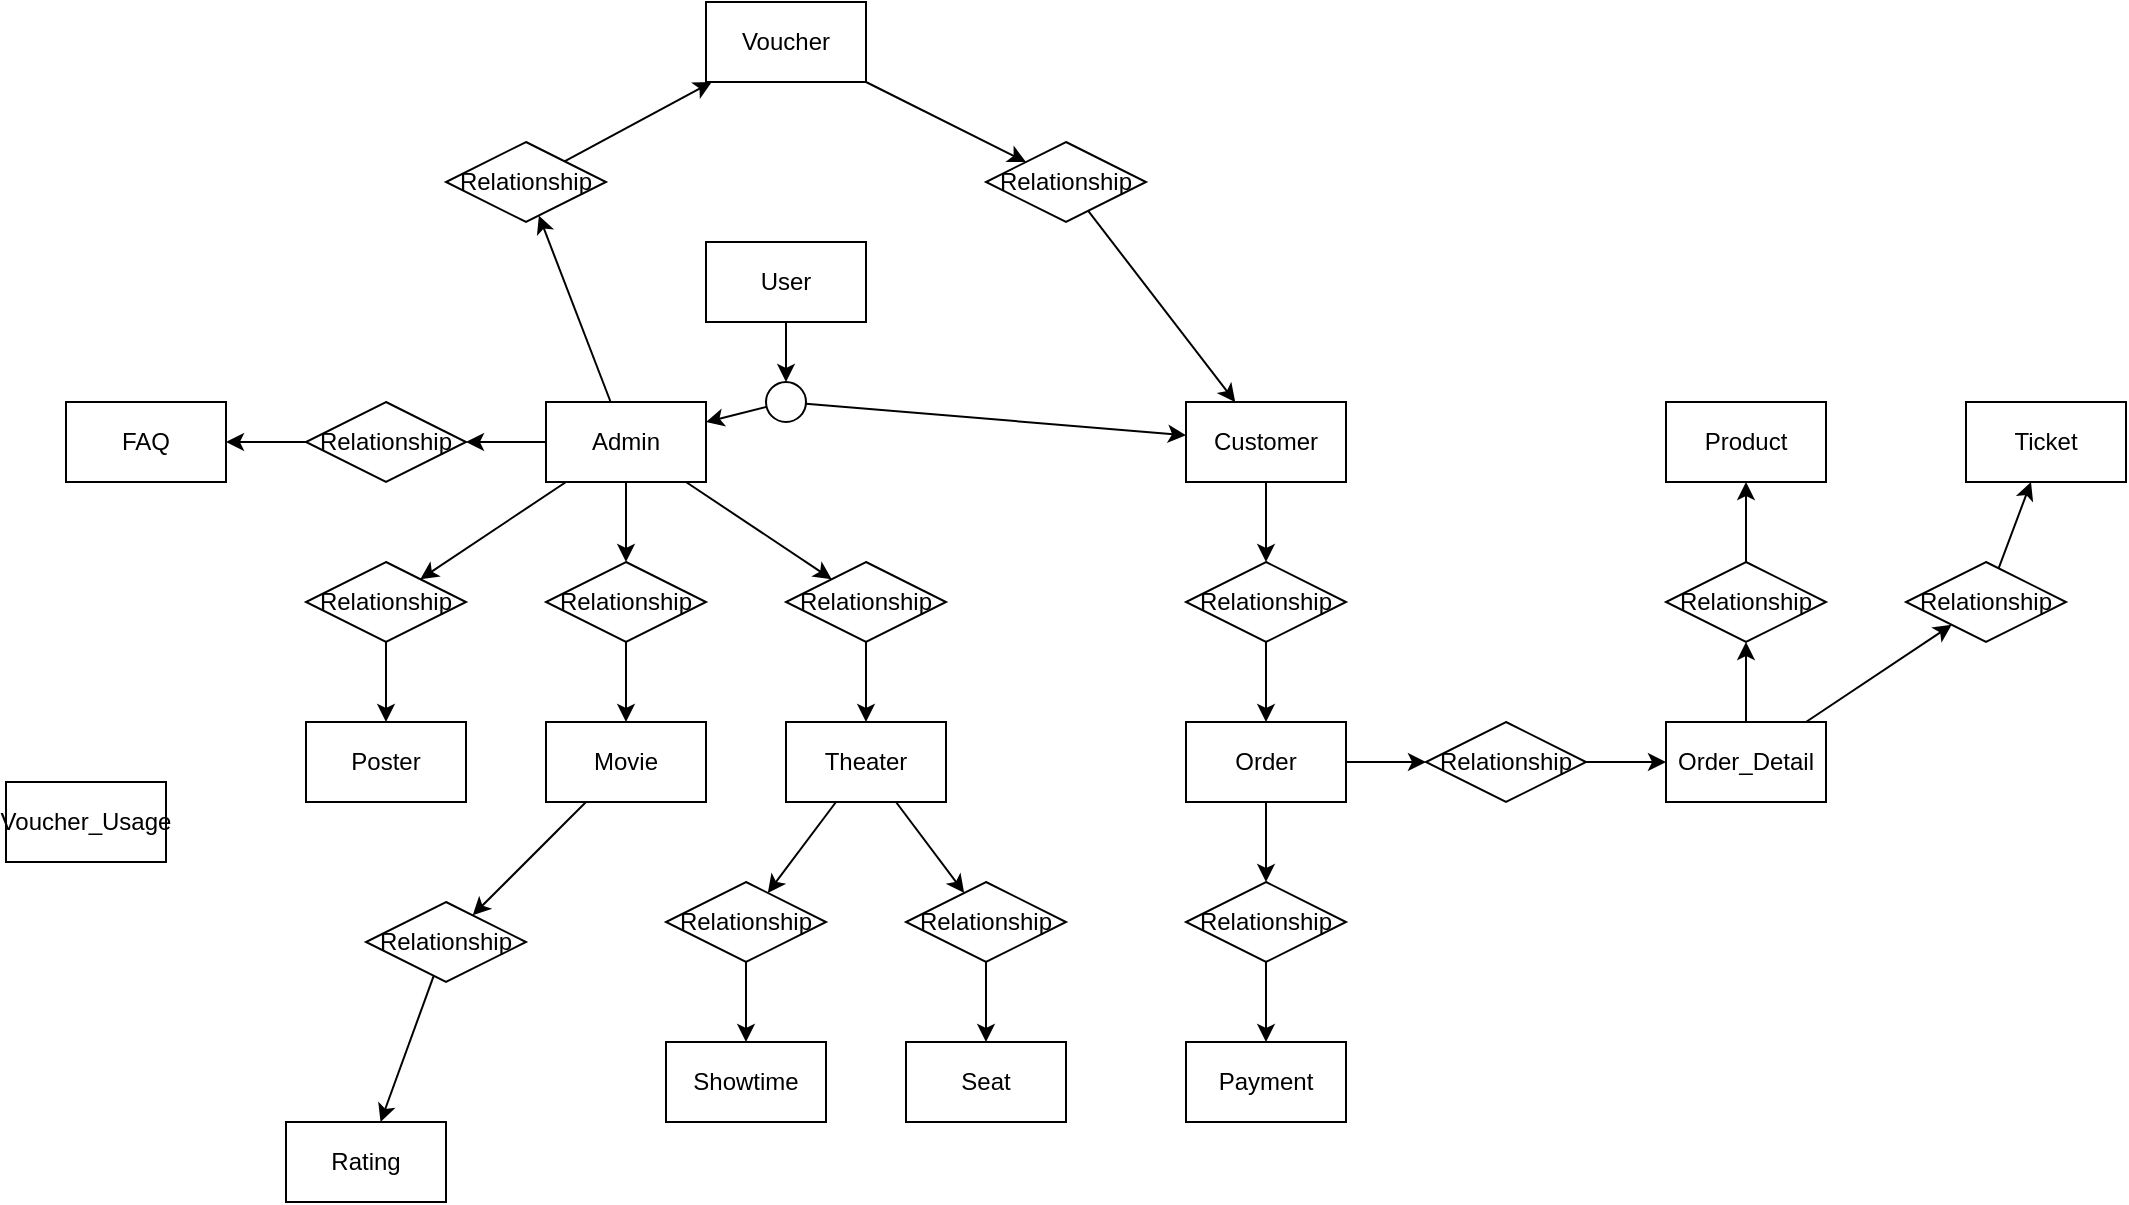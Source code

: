 <mxfile>
    <diagram id="02SapOzhCbqgvy_b65oz" name="Page-1">
        <mxGraphModel dx="1630" dy="1781" grid="1" gridSize="10" guides="1" tooltips="1" connect="1" arrows="1" fold="1" page="1" pageScale="1" pageWidth="850" pageHeight="1100" math="0" shadow="0">
            <root>
                <mxCell id="0"/>
                <mxCell id="1" parent="0"/>
                <mxCell id="94" style="edgeStyle=none;html=1;" edge="1" parent="1" source="2" target="93">
                    <mxGeometry relative="1" as="geometry"/>
                </mxCell>
                <mxCell id="2" value="Movie" style="whiteSpace=wrap;html=1;align=center;" vertex="1" parent="1">
                    <mxGeometry x="80" y="320" width="80" height="40" as="geometry"/>
                </mxCell>
                <mxCell id="4" value="Showtime" style="whiteSpace=wrap;html=1;align=center;" vertex="1" parent="1">
                    <mxGeometry x="140" y="480" width="80" height="40" as="geometry"/>
                </mxCell>
                <mxCell id="58" style="edgeStyle=none;html=1;" edge="1" parent="1" source="6" target="56">
                    <mxGeometry relative="1" as="geometry"/>
                </mxCell>
                <mxCell id="59" style="edgeStyle=none;html=1;" edge="1" parent="1" source="6" target="57">
                    <mxGeometry relative="1" as="geometry"/>
                </mxCell>
                <mxCell id="6" value="Theater" style="whiteSpace=wrap;html=1;align=center;" vertex="1" parent="1">
                    <mxGeometry x="200" y="320" width="80" height="40" as="geometry"/>
                </mxCell>
                <mxCell id="7" value="Seat" style="whiteSpace=wrap;html=1;align=center;" vertex="1" parent="1">
                    <mxGeometry x="260" y="480" width="80" height="40" as="geometry"/>
                </mxCell>
                <mxCell id="16" value="" style="edgeStyle=none;html=1;" edge="1" parent="1" source="8" target="13">
                    <mxGeometry relative="1" as="geometry"/>
                </mxCell>
                <mxCell id="8" value="User" style="whiteSpace=wrap;html=1;align=center;" vertex="1" parent="1">
                    <mxGeometry x="160" y="80" width="80" height="40" as="geometry"/>
                </mxCell>
                <mxCell id="68" style="edgeStyle=none;html=1;" edge="1" parent="1" source="9" target="67">
                    <mxGeometry relative="1" as="geometry"/>
                </mxCell>
                <mxCell id="73" style="edgeStyle=none;html=1;" edge="1" parent="1" source="9" target="64">
                    <mxGeometry relative="1" as="geometry"/>
                </mxCell>
                <mxCell id="9" value="Order" style="whiteSpace=wrap;html=1;align=center;" vertex="1" parent="1">
                    <mxGeometry x="400" y="320" width="80" height="40" as="geometry"/>
                </mxCell>
                <mxCell id="44" style="edgeStyle=none;html=1;" edge="1" parent="1" source="11" target="43">
                    <mxGeometry relative="1" as="geometry"/>
                </mxCell>
                <mxCell id="50" style="edgeStyle=none;html=1;" edge="1" parent="1" source="11" target="49">
                    <mxGeometry relative="1" as="geometry"/>
                </mxCell>
                <mxCell id="53" style="edgeStyle=none;html=1;" edge="1" parent="1" source="11" target="52">
                    <mxGeometry relative="1" as="geometry"/>
                </mxCell>
                <mxCell id="86" style="edgeStyle=none;html=1;" edge="1" parent="1" source="11" target="83">
                    <mxGeometry relative="1" as="geometry"/>
                </mxCell>
                <mxCell id="99" style="edgeStyle=none;html=1;" edge="1" parent="1" source="11" target="97">
                    <mxGeometry relative="1" as="geometry"/>
                </mxCell>
                <mxCell id="11" value="Admin" style="whiteSpace=wrap;html=1;align=center;" vertex="1" parent="1">
                    <mxGeometry x="80" y="160" width="80" height="40" as="geometry"/>
                </mxCell>
                <mxCell id="65" style="edgeStyle=none;html=1;" edge="1" parent="1" source="12" target="63">
                    <mxGeometry relative="1" as="geometry"/>
                </mxCell>
                <mxCell id="12" value="Customer" style="whiteSpace=wrap;html=1;align=center;" vertex="1" parent="1">
                    <mxGeometry x="400" y="160" width="80" height="40" as="geometry"/>
                </mxCell>
                <mxCell id="17" style="edgeStyle=none;html=1;" edge="1" parent="1" source="13" target="11">
                    <mxGeometry relative="1" as="geometry"/>
                </mxCell>
                <mxCell id="18" style="edgeStyle=none;html=1;" edge="1" parent="1" source="13" target="12">
                    <mxGeometry relative="1" as="geometry"/>
                </mxCell>
                <mxCell id="13" value="" style="ellipse;whiteSpace=wrap;html=1;align=center;" vertex="1" parent="1">
                    <mxGeometry x="190" y="150" width="20" height="20" as="geometry"/>
                </mxCell>
                <mxCell id="19" value="Poster" style="whiteSpace=wrap;html=1;align=center;" vertex="1" parent="1">
                    <mxGeometry x="-40" y="320" width="80" height="40" as="geometry"/>
                </mxCell>
                <mxCell id="30" value="&lt;span style=&quot;color: rgb(0, 0, 0);&quot;&gt;Product&lt;/span&gt;" style="whiteSpace=wrap;html=1;align=center;" vertex="1" parent="1">
                    <mxGeometry x="640" y="160" width="80" height="40" as="geometry"/>
                </mxCell>
                <mxCell id="37" value="Payment" style="whiteSpace=wrap;html=1;align=center;" vertex="1" parent="1">
                    <mxGeometry x="400" y="480" width="80" height="40" as="geometry"/>
                </mxCell>
                <mxCell id="77" style="edgeStyle=none;html=1;" edge="1" parent="1" source="39" target="75">
                    <mxGeometry relative="1" as="geometry"/>
                </mxCell>
                <mxCell id="79" style="edgeStyle=none;html=1;" edge="1" parent="1" source="39" target="76">
                    <mxGeometry relative="1" as="geometry"/>
                </mxCell>
                <mxCell id="39" value="Order_Detail&lt;span style=&quot;font-family: monospace; font-size: 0px; text-align: start; text-wrap-mode: nowrap;&quot;&gt;3CmxGraphModel%3E%3Croot%3E%3CmxCell%20id%3D%220%22%2F%3E%3CmxCell%20id%3D%221%22%20parent%3D%220%22%2F%3E%3CmxCell%20id%3D%222%22%20value%3D%22Order%22%20style%3D%22whiteSpace%3Dwrap%3Bhtml%3D1%3Balign%3Dcenter%3B%22%20vertex%3D%221%22%20parent%3D%221%22%3E%3CmxGeometry%20x%3D%22560%22%20y%3D%22440%22%20width%3D%2280%22%20height%3D%2240%22%20as%3D%22geometry%22%2F%3E%3C%2FmxCell%3E%3C%2Froot%3E%3C%2FmxGraphModel%3E&lt;/span&gt;" style="whiteSpace=wrap;html=1;align=center;" vertex="1" parent="1">
                    <mxGeometry x="640" y="320" width="80" height="40" as="geometry"/>
                </mxCell>
                <mxCell id="45" style="edgeStyle=none;html=1;" edge="1" parent="1" source="43" target="19">
                    <mxGeometry relative="1" as="geometry"/>
                </mxCell>
                <mxCell id="43" value="Relationship" style="shape=rhombus;perimeter=rhombusPerimeter;whiteSpace=wrap;html=1;align=center;" vertex="1" parent="1">
                    <mxGeometry x="-40" y="240" width="80" height="40" as="geometry"/>
                </mxCell>
                <mxCell id="51" style="edgeStyle=none;html=1;" edge="1" parent="1" source="49" target="2">
                    <mxGeometry relative="1" as="geometry"/>
                </mxCell>
                <mxCell id="49" value="Relationship" style="shape=rhombus;perimeter=rhombusPerimeter;whiteSpace=wrap;html=1;align=center;" vertex="1" parent="1">
                    <mxGeometry x="80" y="240" width="80" height="40" as="geometry"/>
                </mxCell>
                <mxCell id="54" style="edgeStyle=none;html=1;" edge="1" parent="1" source="52" target="6">
                    <mxGeometry relative="1" as="geometry"/>
                </mxCell>
                <mxCell id="52" value="Relationship" style="shape=rhombus;perimeter=rhombusPerimeter;whiteSpace=wrap;html=1;align=center;" vertex="1" parent="1">
                    <mxGeometry x="200" y="240" width="80" height="40" as="geometry"/>
                </mxCell>
                <mxCell id="60" style="edgeStyle=none;html=1;" edge="1" parent="1" source="56" target="4">
                    <mxGeometry relative="1" as="geometry"/>
                </mxCell>
                <mxCell id="56" value="Relationship" style="shape=rhombus;perimeter=rhombusPerimeter;whiteSpace=wrap;html=1;align=center;" vertex="1" parent="1">
                    <mxGeometry x="140" y="400" width="80" height="40" as="geometry"/>
                </mxCell>
                <mxCell id="61" style="edgeStyle=none;html=1;" edge="1" parent="1" source="57" target="7">
                    <mxGeometry relative="1" as="geometry"/>
                </mxCell>
                <mxCell id="57" value="Relationship" style="shape=rhombus;perimeter=rhombusPerimeter;whiteSpace=wrap;html=1;align=center;" vertex="1" parent="1">
                    <mxGeometry x="260" y="400" width="80" height="40" as="geometry"/>
                </mxCell>
                <mxCell id="66" style="edgeStyle=none;html=1;" edge="1" parent="1" source="63" target="9">
                    <mxGeometry relative="1" as="geometry"/>
                </mxCell>
                <mxCell id="63" value="Relationship" style="shape=rhombus;perimeter=rhombusPerimeter;whiteSpace=wrap;html=1;align=center;" vertex="1" parent="1">
                    <mxGeometry x="400" y="240" width="80" height="40" as="geometry"/>
                </mxCell>
                <mxCell id="74" style="edgeStyle=none;html=1;" edge="1" parent="1" source="64" target="39">
                    <mxGeometry relative="1" as="geometry"/>
                </mxCell>
                <mxCell id="64" value="Relationship" style="shape=rhombus;perimeter=rhombusPerimeter;whiteSpace=wrap;html=1;align=center;" vertex="1" parent="1">
                    <mxGeometry x="520" y="320" width="80" height="40" as="geometry"/>
                </mxCell>
                <mxCell id="69" style="edgeStyle=none;html=1;" edge="1" parent="1" source="67" target="37">
                    <mxGeometry relative="1" as="geometry"/>
                </mxCell>
                <mxCell id="67" value="Relationship" style="shape=rhombus;perimeter=rhombusPerimeter;whiteSpace=wrap;html=1;align=center;" vertex="1" parent="1">
                    <mxGeometry x="400" y="400" width="80" height="40" as="geometry"/>
                </mxCell>
                <mxCell id="71" value="Ticket" style="whiteSpace=wrap;html=1;align=center;" vertex="1" parent="1">
                    <mxGeometry x="790" y="160" width="80" height="40" as="geometry"/>
                </mxCell>
                <mxCell id="78" style="edgeStyle=none;html=1;entryX=0.5;entryY=1;entryDx=0;entryDy=0;" edge="1" parent="1" source="75" target="30">
                    <mxGeometry relative="1" as="geometry"/>
                </mxCell>
                <mxCell id="75" value="Relationship" style="shape=rhombus;perimeter=rhombusPerimeter;whiteSpace=wrap;html=1;align=center;" vertex="1" parent="1">
                    <mxGeometry x="640" y="240" width="80" height="40" as="geometry"/>
                </mxCell>
                <mxCell id="80" style="edgeStyle=none;html=1;" edge="1" parent="1" source="76" target="71">
                    <mxGeometry relative="1" as="geometry"/>
                </mxCell>
                <mxCell id="76" value="Relationship" style="shape=rhombus;perimeter=rhombusPerimeter;whiteSpace=wrap;html=1;align=center;" vertex="1" parent="1">
                    <mxGeometry x="760" y="240" width="80" height="40" as="geometry"/>
                </mxCell>
                <mxCell id="90" style="edgeStyle=none;html=1;" edge="1" parent="1" source="81" target="89">
                    <mxGeometry relative="1" as="geometry"/>
                </mxCell>
                <mxCell id="81" value="Voucher" style="whiteSpace=wrap;html=1;align=center;" vertex="1" parent="1">
                    <mxGeometry x="160" y="-40" width="80" height="40" as="geometry"/>
                </mxCell>
                <mxCell id="87" style="edgeStyle=none;html=1;" edge="1" parent="1" source="83" target="81">
                    <mxGeometry relative="1" as="geometry"/>
                </mxCell>
                <mxCell id="83" value="Relationship" style="shape=rhombus;perimeter=rhombusPerimeter;whiteSpace=wrap;html=1;align=center;" vertex="1" parent="1">
                    <mxGeometry x="30" y="30" width="80" height="40" as="geometry"/>
                </mxCell>
                <mxCell id="88" value="Voucher_Usage" style="whiteSpace=wrap;html=1;align=center;" vertex="1" parent="1">
                    <mxGeometry x="-190" y="350" width="80" height="40" as="geometry"/>
                </mxCell>
                <mxCell id="91" style="edgeStyle=none;html=1;" edge="1" parent="1" source="89" target="12">
                    <mxGeometry relative="1" as="geometry"/>
                </mxCell>
                <mxCell id="89" value="Relationship" style="shape=rhombus;perimeter=rhombusPerimeter;whiteSpace=wrap;html=1;align=center;" vertex="1" parent="1">
                    <mxGeometry x="300" y="30" width="80" height="40" as="geometry"/>
                </mxCell>
                <mxCell id="92" value="Rating" style="whiteSpace=wrap;html=1;align=center;" vertex="1" parent="1">
                    <mxGeometry x="-50" y="520" width="80" height="40" as="geometry"/>
                </mxCell>
                <mxCell id="95" style="edgeStyle=none;html=1;" edge="1" parent="1" source="93" target="92">
                    <mxGeometry relative="1" as="geometry"/>
                </mxCell>
                <mxCell id="93" value="Relationship" style="shape=rhombus;perimeter=rhombusPerimeter;whiteSpace=wrap;html=1;align=center;" vertex="1" parent="1">
                    <mxGeometry x="-10" y="410" width="80" height="40" as="geometry"/>
                </mxCell>
                <mxCell id="96" value="FAQ" style="whiteSpace=wrap;html=1;align=center;" vertex="1" parent="1">
                    <mxGeometry x="-160" y="160" width="80" height="40" as="geometry"/>
                </mxCell>
                <mxCell id="100" style="edgeStyle=none;html=1;" edge="1" parent="1" source="97" target="96">
                    <mxGeometry relative="1" as="geometry"/>
                </mxCell>
                <mxCell id="97" value="Relationship" style="shape=rhombus;perimeter=rhombusPerimeter;whiteSpace=wrap;html=1;align=center;" vertex="1" parent="1">
                    <mxGeometry x="-40" y="160" width="80" height="40" as="geometry"/>
                </mxCell>
            </root>
        </mxGraphModel>
    </diagram>
</mxfile>